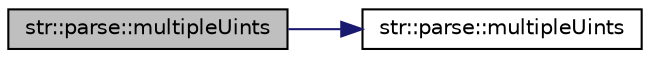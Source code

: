 digraph "str::parse::multipleUints"
{
 // INTERACTIVE_SVG=YES
 // LATEX_PDF_SIZE
  edge [fontname="Helvetica",fontsize="10",labelfontname="Helvetica",labelfontsize="10"];
  node [fontname="Helvetica",fontsize="10",shape=record];
  rankdir="LR";
  Node1 [label="str::parse::multipleUints",height=0.2,width=0.4,color="black", fillcolor="grey75", style="filled", fontcolor="black",tooltip="Parses string s for uint32_t values, that are returned into args."];
  Node1 -> Node2 [color="midnightblue",fontsize="10",style="solid",fontname="Helvetica"];
  Node2 [label="str::parse::multipleUints",height=0.2,width=0.4,color="black", fillcolor="white", style="filled",URL="$namespacestr_1_1parse.html#a654d50b4a95fff1bab5647f7b96b885c",tooltip=" "];
}
